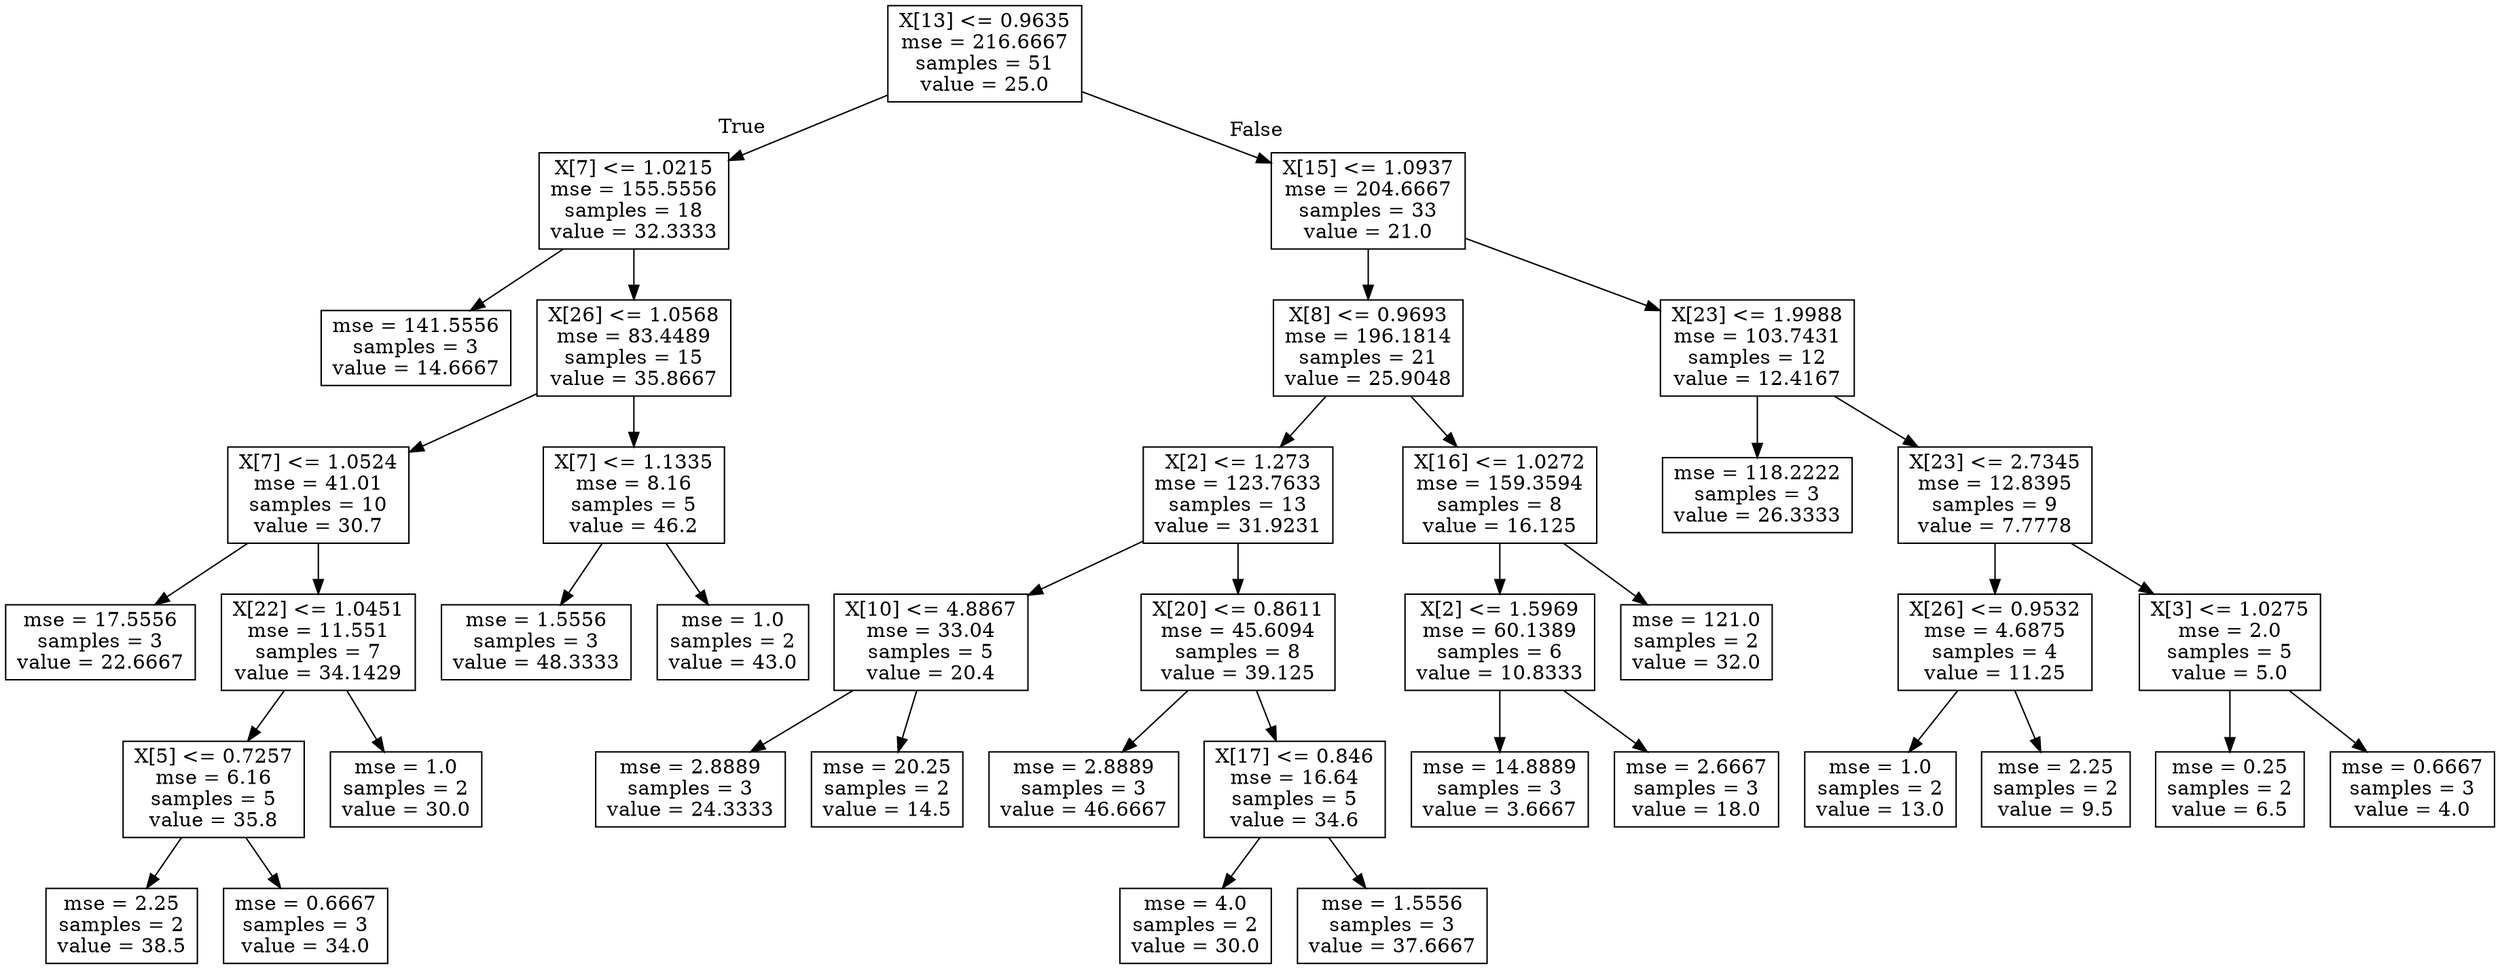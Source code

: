 digraph Tree {
node [shape=box] ;
0 [label="X[13] <= 0.9635\nmse = 216.6667\nsamples = 51\nvalue = 25.0"] ;
1 [label="X[7] <= 1.0215\nmse = 155.5556\nsamples = 18\nvalue = 32.3333"] ;
0 -> 1 [labeldistance=2.5, labelangle=45, headlabel="True"] ;
2 [label="mse = 141.5556\nsamples = 3\nvalue = 14.6667"] ;
1 -> 2 ;
3 [label="X[26] <= 1.0568\nmse = 83.4489\nsamples = 15\nvalue = 35.8667"] ;
1 -> 3 ;
4 [label="X[7] <= 1.0524\nmse = 41.01\nsamples = 10\nvalue = 30.7"] ;
3 -> 4 ;
5 [label="mse = 17.5556\nsamples = 3\nvalue = 22.6667"] ;
4 -> 5 ;
6 [label="X[22] <= 1.0451\nmse = 11.551\nsamples = 7\nvalue = 34.1429"] ;
4 -> 6 ;
7 [label="X[5] <= 0.7257\nmse = 6.16\nsamples = 5\nvalue = 35.8"] ;
6 -> 7 ;
8 [label="mse = 2.25\nsamples = 2\nvalue = 38.5"] ;
7 -> 8 ;
9 [label="mse = 0.6667\nsamples = 3\nvalue = 34.0"] ;
7 -> 9 ;
10 [label="mse = 1.0\nsamples = 2\nvalue = 30.0"] ;
6 -> 10 ;
11 [label="X[7] <= 1.1335\nmse = 8.16\nsamples = 5\nvalue = 46.2"] ;
3 -> 11 ;
12 [label="mse = 1.5556\nsamples = 3\nvalue = 48.3333"] ;
11 -> 12 ;
13 [label="mse = 1.0\nsamples = 2\nvalue = 43.0"] ;
11 -> 13 ;
14 [label="X[15] <= 1.0937\nmse = 204.6667\nsamples = 33\nvalue = 21.0"] ;
0 -> 14 [labeldistance=2.5, labelangle=-45, headlabel="False"] ;
15 [label="X[8] <= 0.9693\nmse = 196.1814\nsamples = 21\nvalue = 25.9048"] ;
14 -> 15 ;
16 [label="X[2] <= 1.273\nmse = 123.7633\nsamples = 13\nvalue = 31.9231"] ;
15 -> 16 ;
17 [label="X[10] <= 4.8867\nmse = 33.04\nsamples = 5\nvalue = 20.4"] ;
16 -> 17 ;
18 [label="mse = 2.8889\nsamples = 3\nvalue = 24.3333"] ;
17 -> 18 ;
19 [label="mse = 20.25\nsamples = 2\nvalue = 14.5"] ;
17 -> 19 ;
20 [label="X[20] <= 0.8611\nmse = 45.6094\nsamples = 8\nvalue = 39.125"] ;
16 -> 20 ;
21 [label="mse = 2.8889\nsamples = 3\nvalue = 46.6667"] ;
20 -> 21 ;
22 [label="X[17] <= 0.846\nmse = 16.64\nsamples = 5\nvalue = 34.6"] ;
20 -> 22 ;
23 [label="mse = 4.0\nsamples = 2\nvalue = 30.0"] ;
22 -> 23 ;
24 [label="mse = 1.5556\nsamples = 3\nvalue = 37.6667"] ;
22 -> 24 ;
25 [label="X[16] <= 1.0272\nmse = 159.3594\nsamples = 8\nvalue = 16.125"] ;
15 -> 25 ;
26 [label="X[2] <= 1.5969\nmse = 60.1389\nsamples = 6\nvalue = 10.8333"] ;
25 -> 26 ;
27 [label="mse = 14.8889\nsamples = 3\nvalue = 3.6667"] ;
26 -> 27 ;
28 [label="mse = 2.6667\nsamples = 3\nvalue = 18.0"] ;
26 -> 28 ;
29 [label="mse = 121.0\nsamples = 2\nvalue = 32.0"] ;
25 -> 29 ;
30 [label="X[23] <= 1.9988\nmse = 103.7431\nsamples = 12\nvalue = 12.4167"] ;
14 -> 30 ;
31 [label="mse = 118.2222\nsamples = 3\nvalue = 26.3333"] ;
30 -> 31 ;
32 [label="X[23] <= 2.7345\nmse = 12.8395\nsamples = 9\nvalue = 7.7778"] ;
30 -> 32 ;
33 [label="X[26] <= 0.9532\nmse = 4.6875\nsamples = 4\nvalue = 11.25"] ;
32 -> 33 ;
34 [label="mse = 1.0\nsamples = 2\nvalue = 13.0"] ;
33 -> 34 ;
35 [label="mse = 2.25\nsamples = 2\nvalue = 9.5"] ;
33 -> 35 ;
36 [label="X[3] <= 1.0275\nmse = 2.0\nsamples = 5\nvalue = 5.0"] ;
32 -> 36 ;
37 [label="mse = 0.25\nsamples = 2\nvalue = 6.5"] ;
36 -> 37 ;
38 [label="mse = 0.6667\nsamples = 3\nvalue = 4.0"] ;
36 -> 38 ;
}